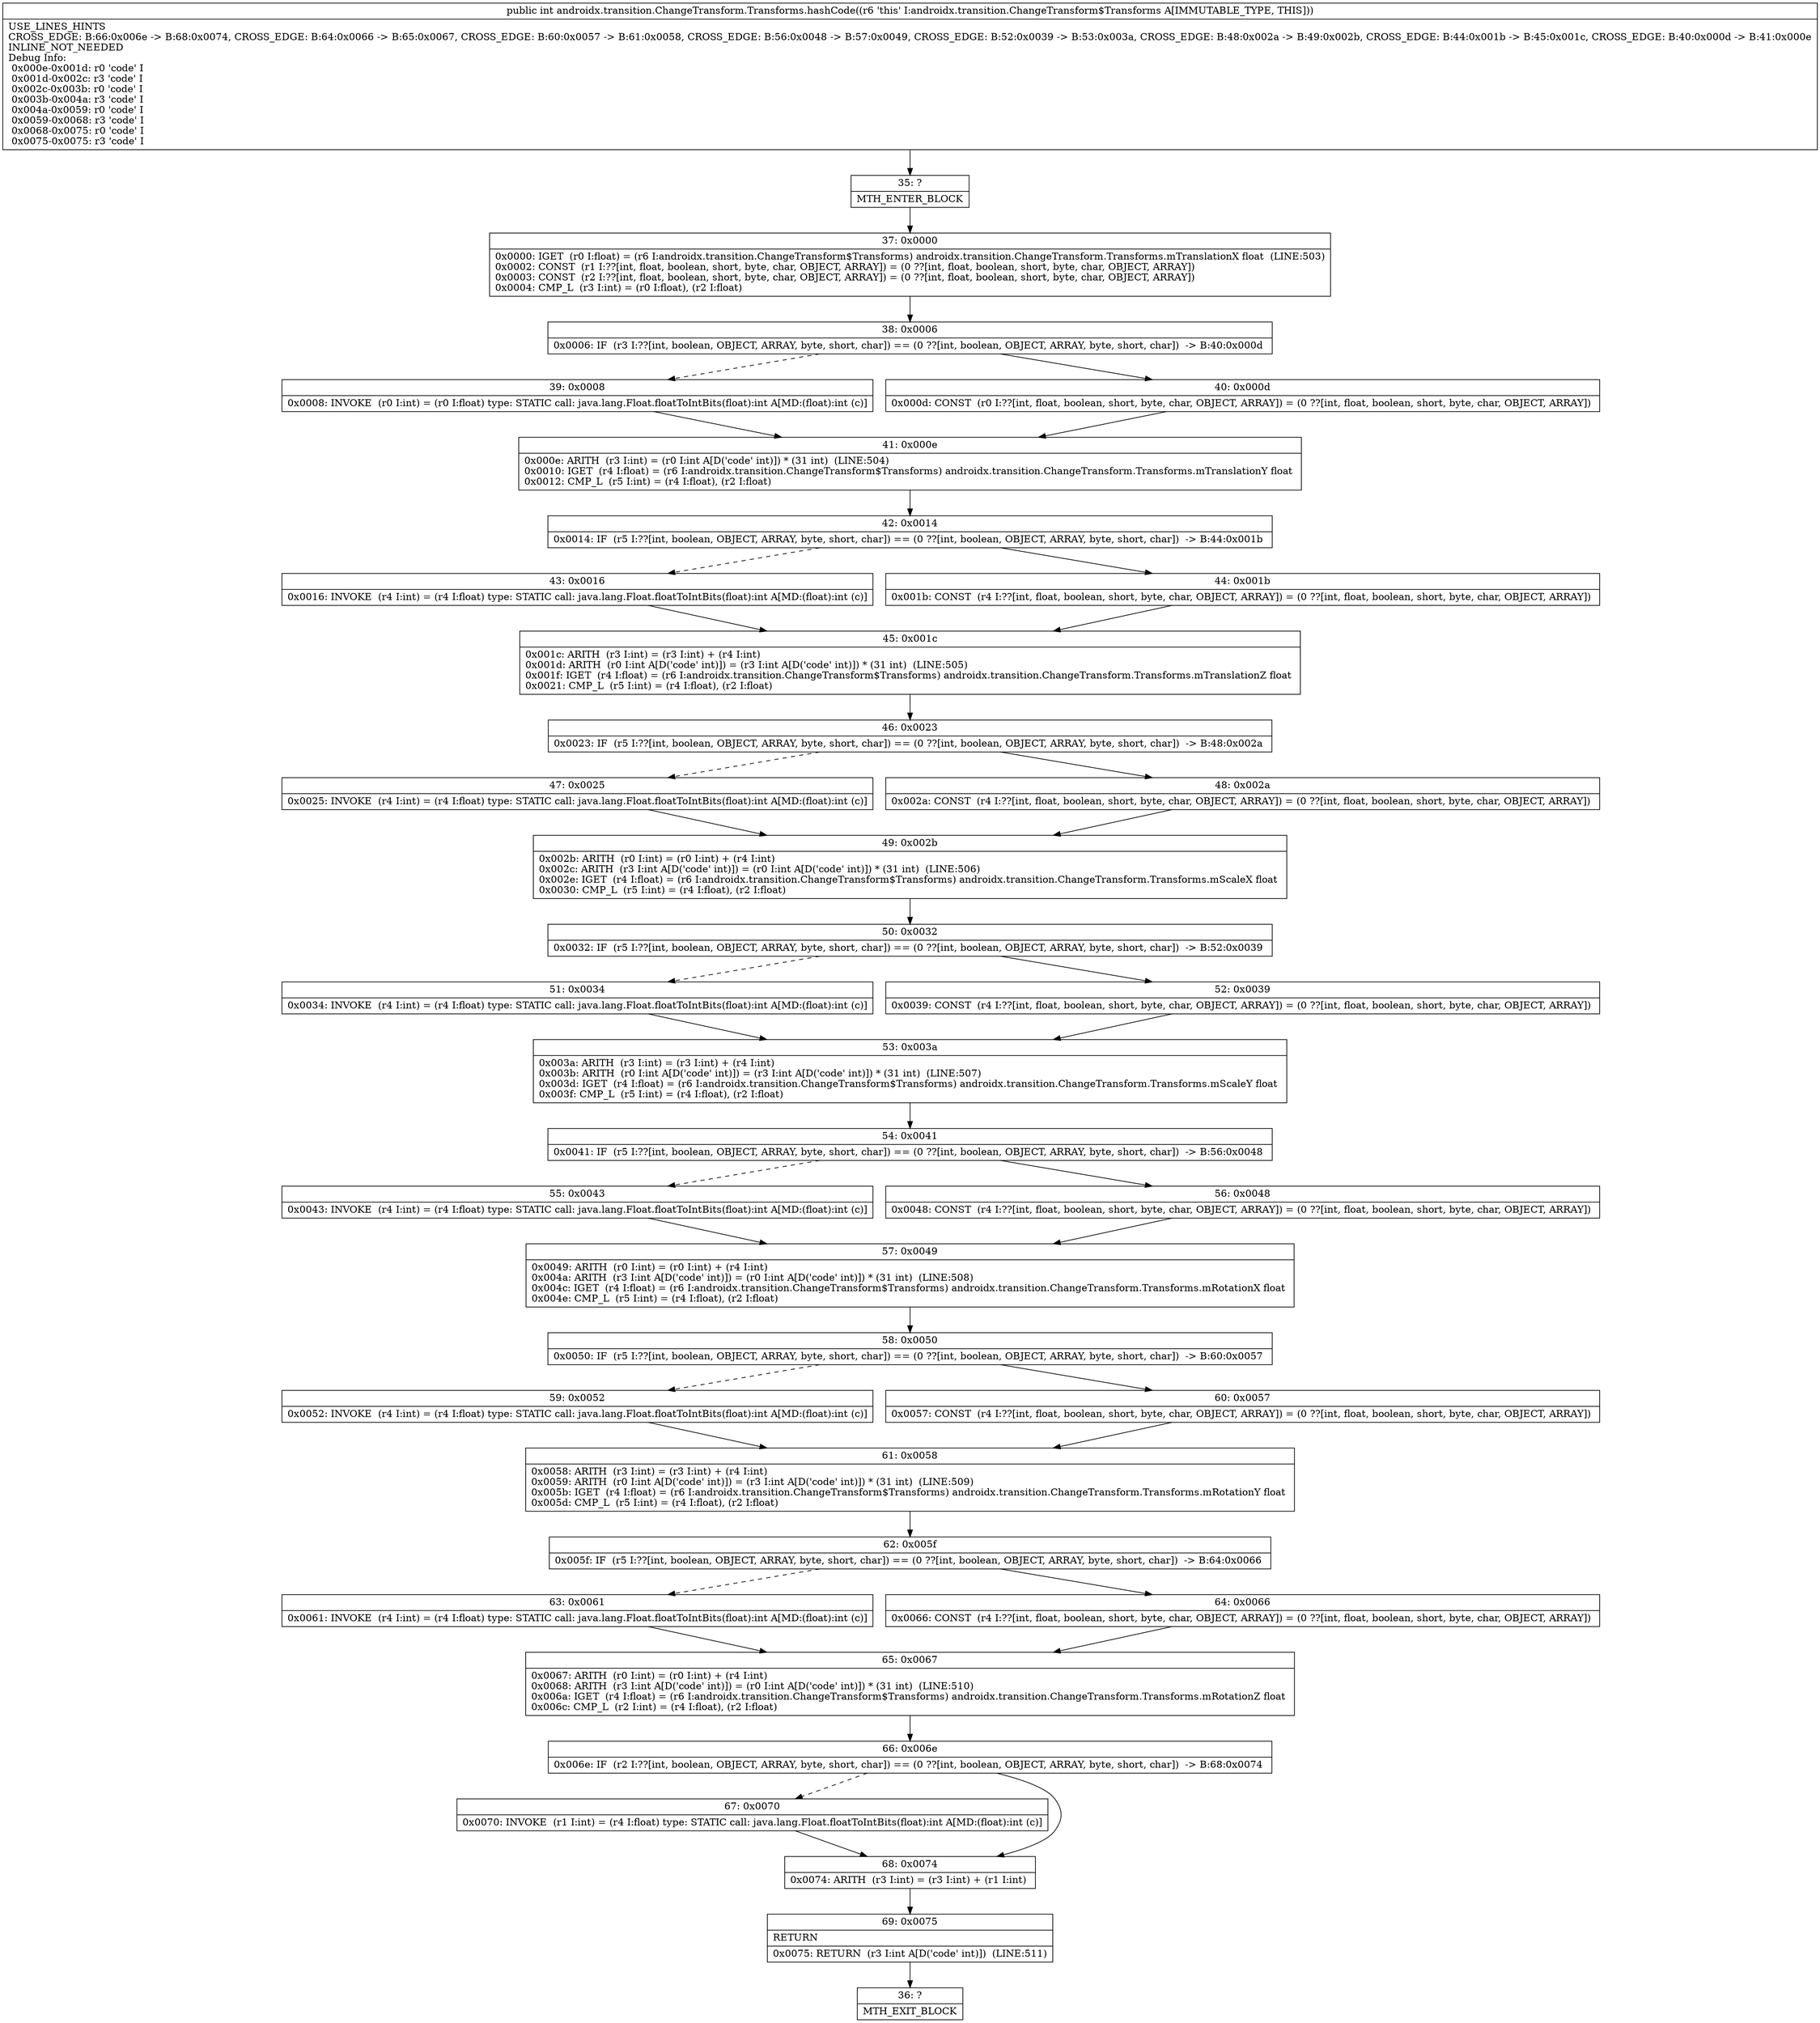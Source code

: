digraph "CFG forandroidx.transition.ChangeTransform.Transforms.hashCode()I" {
Node_35 [shape=record,label="{35\:\ ?|MTH_ENTER_BLOCK\l}"];
Node_37 [shape=record,label="{37\:\ 0x0000|0x0000: IGET  (r0 I:float) = (r6 I:androidx.transition.ChangeTransform$Transforms) androidx.transition.ChangeTransform.Transforms.mTranslationX float  (LINE:503)\l0x0002: CONST  (r1 I:??[int, float, boolean, short, byte, char, OBJECT, ARRAY]) = (0 ??[int, float, boolean, short, byte, char, OBJECT, ARRAY]) \l0x0003: CONST  (r2 I:??[int, float, boolean, short, byte, char, OBJECT, ARRAY]) = (0 ??[int, float, boolean, short, byte, char, OBJECT, ARRAY]) \l0x0004: CMP_L  (r3 I:int) = (r0 I:float), (r2 I:float) \l}"];
Node_38 [shape=record,label="{38\:\ 0x0006|0x0006: IF  (r3 I:??[int, boolean, OBJECT, ARRAY, byte, short, char]) == (0 ??[int, boolean, OBJECT, ARRAY, byte, short, char])  \-\> B:40:0x000d \l}"];
Node_39 [shape=record,label="{39\:\ 0x0008|0x0008: INVOKE  (r0 I:int) = (r0 I:float) type: STATIC call: java.lang.Float.floatToIntBits(float):int A[MD:(float):int (c)]\l}"];
Node_41 [shape=record,label="{41\:\ 0x000e|0x000e: ARITH  (r3 I:int) = (r0 I:int A[D('code' int)]) * (31 int)  (LINE:504)\l0x0010: IGET  (r4 I:float) = (r6 I:androidx.transition.ChangeTransform$Transforms) androidx.transition.ChangeTransform.Transforms.mTranslationY float \l0x0012: CMP_L  (r5 I:int) = (r4 I:float), (r2 I:float) \l}"];
Node_42 [shape=record,label="{42\:\ 0x0014|0x0014: IF  (r5 I:??[int, boolean, OBJECT, ARRAY, byte, short, char]) == (0 ??[int, boolean, OBJECT, ARRAY, byte, short, char])  \-\> B:44:0x001b \l}"];
Node_43 [shape=record,label="{43\:\ 0x0016|0x0016: INVOKE  (r4 I:int) = (r4 I:float) type: STATIC call: java.lang.Float.floatToIntBits(float):int A[MD:(float):int (c)]\l}"];
Node_45 [shape=record,label="{45\:\ 0x001c|0x001c: ARITH  (r3 I:int) = (r3 I:int) + (r4 I:int) \l0x001d: ARITH  (r0 I:int A[D('code' int)]) = (r3 I:int A[D('code' int)]) * (31 int)  (LINE:505)\l0x001f: IGET  (r4 I:float) = (r6 I:androidx.transition.ChangeTransform$Transforms) androidx.transition.ChangeTransform.Transforms.mTranslationZ float \l0x0021: CMP_L  (r5 I:int) = (r4 I:float), (r2 I:float) \l}"];
Node_46 [shape=record,label="{46\:\ 0x0023|0x0023: IF  (r5 I:??[int, boolean, OBJECT, ARRAY, byte, short, char]) == (0 ??[int, boolean, OBJECT, ARRAY, byte, short, char])  \-\> B:48:0x002a \l}"];
Node_47 [shape=record,label="{47\:\ 0x0025|0x0025: INVOKE  (r4 I:int) = (r4 I:float) type: STATIC call: java.lang.Float.floatToIntBits(float):int A[MD:(float):int (c)]\l}"];
Node_49 [shape=record,label="{49\:\ 0x002b|0x002b: ARITH  (r0 I:int) = (r0 I:int) + (r4 I:int) \l0x002c: ARITH  (r3 I:int A[D('code' int)]) = (r0 I:int A[D('code' int)]) * (31 int)  (LINE:506)\l0x002e: IGET  (r4 I:float) = (r6 I:androidx.transition.ChangeTransform$Transforms) androidx.transition.ChangeTransform.Transforms.mScaleX float \l0x0030: CMP_L  (r5 I:int) = (r4 I:float), (r2 I:float) \l}"];
Node_50 [shape=record,label="{50\:\ 0x0032|0x0032: IF  (r5 I:??[int, boolean, OBJECT, ARRAY, byte, short, char]) == (0 ??[int, boolean, OBJECT, ARRAY, byte, short, char])  \-\> B:52:0x0039 \l}"];
Node_51 [shape=record,label="{51\:\ 0x0034|0x0034: INVOKE  (r4 I:int) = (r4 I:float) type: STATIC call: java.lang.Float.floatToIntBits(float):int A[MD:(float):int (c)]\l}"];
Node_53 [shape=record,label="{53\:\ 0x003a|0x003a: ARITH  (r3 I:int) = (r3 I:int) + (r4 I:int) \l0x003b: ARITH  (r0 I:int A[D('code' int)]) = (r3 I:int A[D('code' int)]) * (31 int)  (LINE:507)\l0x003d: IGET  (r4 I:float) = (r6 I:androidx.transition.ChangeTransform$Transforms) androidx.transition.ChangeTransform.Transforms.mScaleY float \l0x003f: CMP_L  (r5 I:int) = (r4 I:float), (r2 I:float) \l}"];
Node_54 [shape=record,label="{54\:\ 0x0041|0x0041: IF  (r5 I:??[int, boolean, OBJECT, ARRAY, byte, short, char]) == (0 ??[int, boolean, OBJECT, ARRAY, byte, short, char])  \-\> B:56:0x0048 \l}"];
Node_55 [shape=record,label="{55\:\ 0x0043|0x0043: INVOKE  (r4 I:int) = (r4 I:float) type: STATIC call: java.lang.Float.floatToIntBits(float):int A[MD:(float):int (c)]\l}"];
Node_57 [shape=record,label="{57\:\ 0x0049|0x0049: ARITH  (r0 I:int) = (r0 I:int) + (r4 I:int) \l0x004a: ARITH  (r3 I:int A[D('code' int)]) = (r0 I:int A[D('code' int)]) * (31 int)  (LINE:508)\l0x004c: IGET  (r4 I:float) = (r6 I:androidx.transition.ChangeTransform$Transforms) androidx.transition.ChangeTransform.Transforms.mRotationX float \l0x004e: CMP_L  (r5 I:int) = (r4 I:float), (r2 I:float) \l}"];
Node_58 [shape=record,label="{58\:\ 0x0050|0x0050: IF  (r5 I:??[int, boolean, OBJECT, ARRAY, byte, short, char]) == (0 ??[int, boolean, OBJECT, ARRAY, byte, short, char])  \-\> B:60:0x0057 \l}"];
Node_59 [shape=record,label="{59\:\ 0x0052|0x0052: INVOKE  (r4 I:int) = (r4 I:float) type: STATIC call: java.lang.Float.floatToIntBits(float):int A[MD:(float):int (c)]\l}"];
Node_61 [shape=record,label="{61\:\ 0x0058|0x0058: ARITH  (r3 I:int) = (r3 I:int) + (r4 I:int) \l0x0059: ARITH  (r0 I:int A[D('code' int)]) = (r3 I:int A[D('code' int)]) * (31 int)  (LINE:509)\l0x005b: IGET  (r4 I:float) = (r6 I:androidx.transition.ChangeTransform$Transforms) androidx.transition.ChangeTransform.Transforms.mRotationY float \l0x005d: CMP_L  (r5 I:int) = (r4 I:float), (r2 I:float) \l}"];
Node_62 [shape=record,label="{62\:\ 0x005f|0x005f: IF  (r5 I:??[int, boolean, OBJECT, ARRAY, byte, short, char]) == (0 ??[int, boolean, OBJECT, ARRAY, byte, short, char])  \-\> B:64:0x0066 \l}"];
Node_63 [shape=record,label="{63\:\ 0x0061|0x0061: INVOKE  (r4 I:int) = (r4 I:float) type: STATIC call: java.lang.Float.floatToIntBits(float):int A[MD:(float):int (c)]\l}"];
Node_65 [shape=record,label="{65\:\ 0x0067|0x0067: ARITH  (r0 I:int) = (r0 I:int) + (r4 I:int) \l0x0068: ARITH  (r3 I:int A[D('code' int)]) = (r0 I:int A[D('code' int)]) * (31 int)  (LINE:510)\l0x006a: IGET  (r4 I:float) = (r6 I:androidx.transition.ChangeTransform$Transforms) androidx.transition.ChangeTransform.Transforms.mRotationZ float \l0x006c: CMP_L  (r2 I:int) = (r4 I:float), (r2 I:float) \l}"];
Node_66 [shape=record,label="{66\:\ 0x006e|0x006e: IF  (r2 I:??[int, boolean, OBJECT, ARRAY, byte, short, char]) == (0 ??[int, boolean, OBJECT, ARRAY, byte, short, char])  \-\> B:68:0x0074 \l}"];
Node_67 [shape=record,label="{67\:\ 0x0070|0x0070: INVOKE  (r1 I:int) = (r4 I:float) type: STATIC call: java.lang.Float.floatToIntBits(float):int A[MD:(float):int (c)]\l}"];
Node_68 [shape=record,label="{68\:\ 0x0074|0x0074: ARITH  (r3 I:int) = (r3 I:int) + (r1 I:int) \l}"];
Node_69 [shape=record,label="{69\:\ 0x0075|RETURN\l|0x0075: RETURN  (r3 I:int A[D('code' int)])  (LINE:511)\l}"];
Node_36 [shape=record,label="{36\:\ ?|MTH_EXIT_BLOCK\l}"];
Node_64 [shape=record,label="{64\:\ 0x0066|0x0066: CONST  (r4 I:??[int, float, boolean, short, byte, char, OBJECT, ARRAY]) = (0 ??[int, float, boolean, short, byte, char, OBJECT, ARRAY]) \l}"];
Node_60 [shape=record,label="{60\:\ 0x0057|0x0057: CONST  (r4 I:??[int, float, boolean, short, byte, char, OBJECT, ARRAY]) = (0 ??[int, float, boolean, short, byte, char, OBJECT, ARRAY]) \l}"];
Node_56 [shape=record,label="{56\:\ 0x0048|0x0048: CONST  (r4 I:??[int, float, boolean, short, byte, char, OBJECT, ARRAY]) = (0 ??[int, float, boolean, short, byte, char, OBJECT, ARRAY]) \l}"];
Node_52 [shape=record,label="{52\:\ 0x0039|0x0039: CONST  (r4 I:??[int, float, boolean, short, byte, char, OBJECT, ARRAY]) = (0 ??[int, float, boolean, short, byte, char, OBJECT, ARRAY]) \l}"];
Node_48 [shape=record,label="{48\:\ 0x002a|0x002a: CONST  (r4 I:??[int, float, boolean, short, byte, char, OBJECT, ARRAY]) = (0 ??[int, float, boolean, short, byte, char, OBJECT, ARRAY]) \l}"];
Node_44 [shape=record,label="{44\:\ 0x001b|0x001b: CONST  (r4 I:??[int, float, boolean, short, byte, char, OBJECT, ARRAY]) = (0 ??[int, float, boolean, short, byte, char, OBJECT, ARRAY]) \l}"];
Node_40 [shape=record,label="{40\:\ 0x000d|0x000d: CONST  (r0 I:??[int, float, boolean, short, byte, char, OBJECT, ARRAY]) = (0 ??[int, float, boolean, short, byte, char, OBJECT, ARRAY]) \l}"];
MethodNode[shape=record,label="{public int androidx.transition.ChangeTransform.Transforms.hashCode((r6 'this' I:androidx.transition.ChangeTransform$Transforms A[IMMUTABLE_TYPE, THIS]))  | USE_LINES_HINTS\lCROSS_EDGE: B:66:0x006e \-\> B:68:0x0074, CROSS_EDGE: B:64:0x0066 \-\> B:65:0x0067, CROSS_EDGE: B:60:0x0057 \-\> B:61:0x0058, CROSS_EDGE: B:56:0x0048 \-\> B:57:0x0049, CROSS_EDGE: B:52:0x0039 \-\> B:53:0x003a, CROSS_EDGE: B:48:0x002a \-\> B:49:0x002b, CROSS_EDGE: B:44:0x001b \-\> B:45:0x001c, CROSS_EDGE: B:40:0x000d \-\> B:41:0x000e\lINLINE_NOT_NEEDED\lDebug Info:\l  0x000e\-0x001d: r0 'code' I\l  0x001d\-0x002c: r3 'code' I\l  0x002c\-0x003b: r0 'code' I\l  0x003b\-0x004a: r3 'code' I\l  0x004a\-0x0059: r0 'code' I\l  0x0059\-0x0068: r3 'code' I\l  0x0068\-0x0075: r0 'code' I\l  0x0075\-0x0075: r3 'code' I\l}"];
MethodNode -> Node_35;Node_35 -> Node_37;
Node_37 -> Node_38;
Node_38 -> Node_39[style=dashed];
Node_38 -> Node_40;
Node_39 -> Node_41;
Node_41 -> Node_42;
Node_42 -> Node_43[style=dashed];
Node_42 -> Node_44;
Node_43 -> Node_45;
Node_45 -> Node_46;
Node_46 -> Node_47[style=dashed];
Node_46 -> Node_48;
Node_47 -> Node_49;
Node_49 -> Node_50;
Node_50 -> Node_51[style=dashed];
Node_50 -> Node_52;
Node_51 -> Node_53;
Node_53 -> Node_54;
Node_54 -> Node_55[style=dashed];
Node_54 -> Node_56;
Node_55 -> Node_57;
Node_57 -> Node_58;
Node_58 -> Node_59[style=dashed];
Node_58 -> Node_60;
Node_59 -> Node_61;
Node_61 -> Node_62;
Node_62 -> Node_63[style=dashed];
Node_62 -> Node_64;
Node_63 -> Node_65;
Node_65 -> Node_66;
Node_66 -> Node_67[style=dashed];
Node_66 -> Node_68;
Node_67 -> Node_68;
Node_68 -> Node_69;
Node_69 -> Node_36;
Node_64 -> Node_65;
Node_60 -> Node_61;
Node_56 -> Node_57;
Node_52 -> Node_53;
Node_48 -> Node_49;
Node_44 -> Node_45;
Node_40 -> Node_41;
}

